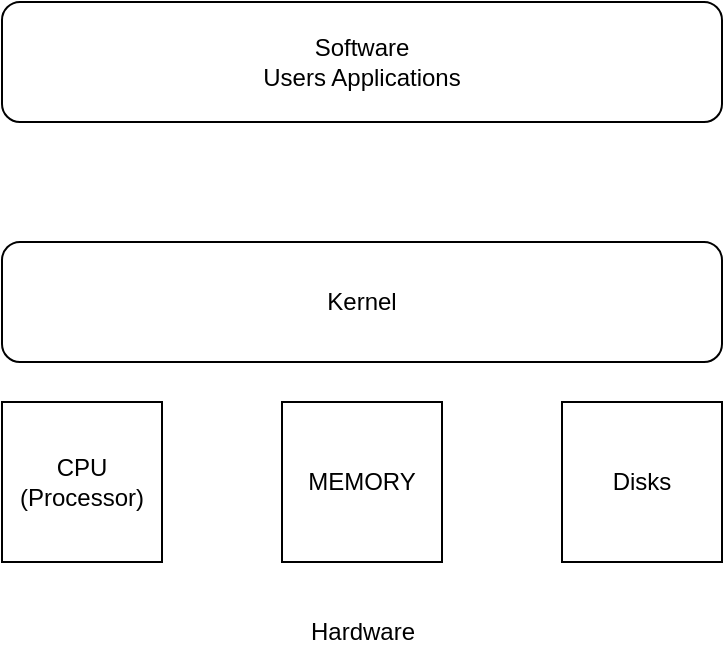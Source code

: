 <mxfile version="23.1.7" type="github">
  <diagram name="Page-1" id="wTUrl33j9DZfRB6npE_1">
    <mxGraphModel dx="933" dy="383" grid="1" gridSize="10" guides="1" tooltips="1" connect="1" arrows="1" fold="1" page="1" pageScale="1" pageWidth="827" pageHeight="1169" math="0" shadow="0">
      <root>
        <mxCell id="0" />
        <mxCell id="1" parent="0" />
        <mxCell id="bMxOA5HQwM-POskLVUlT-1" value="Software&lt;br&gt;Users Applications" style="rounded=1;whiteSpace=wrap;html=1;" vertex="1" parent="1">
          <mxGeometry x="210" y="100" width="360" height="60" as="geometry" />
        </mxCell>
        <mxCell id="bMxOA5HQwM-POskLVUlT-2" value="Kernel" style="rounded=1;whiteSpace=wrap;html=1;" vertex="1" parent="1">
          <mxGeometry x="210" y="220" width="360" height="60" as="geometry" />
        </mxCell>
        <mxCell id="bMxOA5HQwM-POskLVUlT-3" value="CPU&lt;br&gt;(Processor)" style="whiteSpace=wrap;html=1;aspect=fixed;" vertex="1" parent="1">
          <mxGeometry x="210" y="300" width="80" height="80" as="geometry" />
        </mxCell>
        <mxCell id="bMxOA5HQwM-POskLVUlT-4" value="MEMORY" style="whiteSpace=wrap;html=1;aspect=fixed;" vertex="1" parent="1">
          <mxGeometry x="350" y="300" width="80" height="80" as="geometry" />
        </mxCell>
        <mxCell id="bMxOA5HQwM-POskLVUlT-5" value="Disks" style="whiteSpace=wrap;html=1;aspect=fixed;" vertex="1" parent="1">
          <mxGeometry x="490" y="300" width="80" height="80" as="geometry" />
        </mxCell>
        <mxCell id="bMxOA5HQwM-POskLVUlT-11" value="Hardware" style="text;html=1;align=center;verticalAlign=middle;resizable=0;points=[];autosize=1;strokeColor=none;fillColor=none;" vertex="1" parent="1">
          <mxGeometry x="350" y="400" width="80" height="30" as="geometry" />
        </mxCell>
      </root>
    </mxGraphModel>
  </diagram>
</mxfile>
